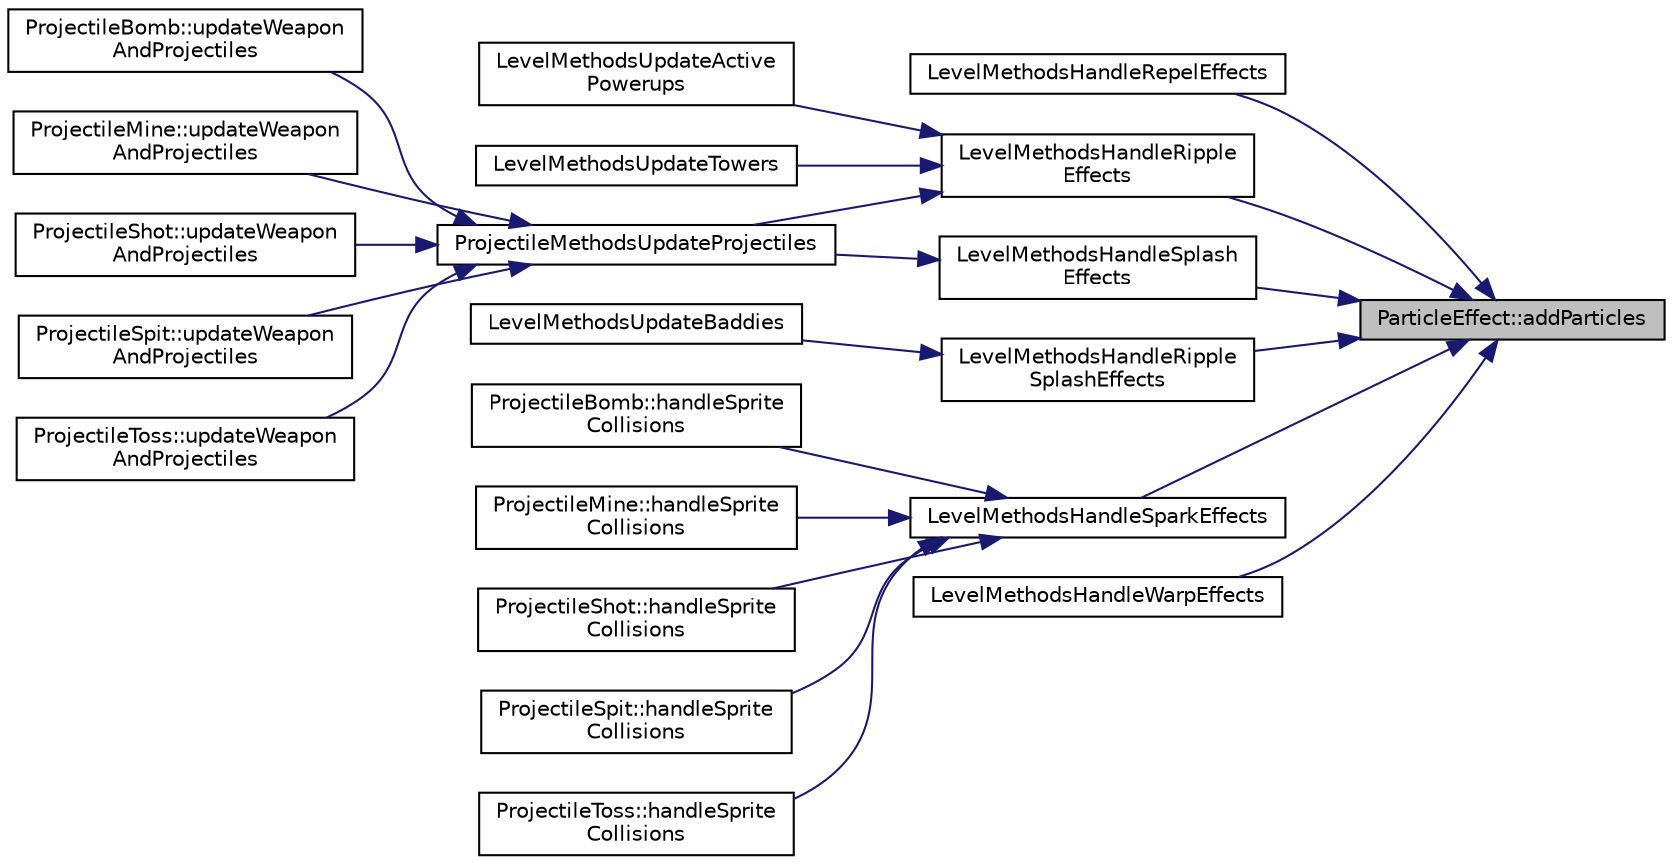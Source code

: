 digraph "ParticleEffect::addParticles"
{
 // LATEX_PDF_SIZE
  edge [fontname="Helvetica",fontsize="10",labelfontname="Helvetica",labelfontsize="10"];
  node [fontname="Helvetica",fontsize="10",shape=record];
  rankdir="RL";
  Node1 [label="ParticleEffect::addParticles",height=0.2,width=0.4,color="black", fillcolor="grey75", style="filled", fontcolor="black",tooltip=" "];
  Node1 -> Node2 [dir="back",color="midnightblue",fontsize="10",style="solid",fontname="Helvetica"];
  Node2 [label="LevelMethodsHandleRepelEffects",height=0.2,width=0.4,color="black", fillcolor="white", style="filled",URL="$_level_methods_8cpp.html#af16bef6eff74338e7aa735a7b95116ba",tooltip=" "];
  Node1 -> Node3 [dir="back",color="midnightblue",fontsize="10",style="solid",fontname="Helvetica"];
  Node3 [label="LevelMethodsHandleRipple\lEffects",height=0.2,width=0.4,color="black", fillcolor="white", style="filled",URL="$_level_methods_8cpp.html#abd61dfe68f73958d52c6281f759ed6b5",tooltip=" "];
  Node3 -> Node4 [dir="back",color="midnightblue",fontsize="10",style="solid",fontname="Helvetica"];
  Node4 [label="LevelMethodsUpdateActive\lPowerups",height=0.2,width=0.4,color="black", fillcolor="white", style="filled",URL="$_level_methods_8cpp.html#a5d24eae14bebfb100a9135e8112b0d08",tooltip="Updates the power up sprites that have been activated"];
  Node3 -> Node5 [dir="back",color="midnightblue",fontsize="10",style="solid",fontname="Helvetica"];
  Node5 [label="LevelMethodsUpdateTowers",height=0.2,width=0.4,color="black", fillcolor="white", style="filled",URL="$_level_methods_8cpp.html#aab7b05fbcbb3c6c7d9874e59dd04b164",tooltip=" "];
  Node3 -> Node6 [dir="back",color="midnightblue",fontsize="10",style="solid",fontname="Helvetica"];
  Node6 [label="ProjectileMethodsUpdateProjectiles",height=0.2,width=0.4,color="black", fillcolor="white", style="filled",URL="$_projectile_methods_8cpp.html#aa5e4b60863cb90cfcf051452061671bf",tooltip=" "];
  Node6 -> Node7 [dir="back",color="midnightblue",fontsize="10",style="solid",fontname="Helvetica"];
  Node7 [label="ProjectileBomb::updateWeapon\lAndProjectiles",height=0.2,width=0.4,color="black", fillcolor="white", style="filled",URL="$class_projectile_bomb.html#abe918117ccf34398301a02d1c4377e2e",tooltip=" "];
  Node6 -> Node8 [dir="back",color="midnightblue",fontsize="10",style="solid",fontname="Helvetica"];
  Node8 [label="ProjectileMine::updateWeapon\lAndProjectiles",height=0.2,width=0.4,color="black", fillcolor="white", style="filled",URL="$class_projectile_mine.html#a8890ec139ad76c16e80dfd0e6c23147f",tooltip=" "];
  Node6 -> Node9 [dir="back",color="midnightblue",fontsize="10",style="solid",fontname="Helvetica"];
  Node9 [label="ProjectileShot::updateWeapon\lAndProjectiles",height=0.2,width=0.4,color="black", fillcolor="white", style="filled",URL="$class_projectile_shot.html#aa26b0edf058f7d229a92cec484f5fffb",tooltip=" "];
  Node6 -> Node10 [dir="back",color="midnightblue",fontsize="10",style="solid",fontname="Helvetica"];
  Node10 [label="ProjectileSpit::updateWeapon\lAndProjectiles",height=0.2,width=0.4,color="black", fillcolor="white", style="filled",URL="$class_projectile_spit.html#a88a7fe74873e33627c3fbb452e781a3f",tooltip=" "];
  Node6 -> Node11 [dir="back",color="midnightblue",fontsize="10",style="solid",fontname="Helvetica"];
  Node11 [label="ProjectileToss::updateWeapon\lAndProjectiles",height=0.2,width=0.4,color="black", fillcolor="white", style="filled",URL="$class_projectile_toss.html#abc84b6f74ed9182c5eeb77bff5e36fac",tooltip=" "];
  Node1 -> Node12 [dir="back",color="midnightblue",fontsize="10",style="solid",fontname="Helvetica"];
  Node12 [label="LevelMethodsHandleRipple\lSplashEffects",height=0.2,width=0.4,color="black", fillcolor="white", style="filled",URL="$_level_methods_8cpp.html#ac41eea5c12e84275dc61b75d0eadb33e",tooltip=" "];
  Node12 -> Node13 [dir="back",color="midnightblue",fontsize="10",style="solid",fontname="Helvetica"];
  Node13 [label="LevelMethodsUpdateBaddies",height=0.2,width=0.4,color="black", fillcolor="white", style="filled",URL="$_level_methods_8cpp.html#a9c2f89b8dc2574620d46faa2ed3ea60d",tooltip=" "];
  Node1 -> Node14 [dir="back",color="midnightblue",fontsize="10",style="solid",fontname="Helvetica"];
  Node14 [label="LevelMethodsHandleSparkEffects",height=0.2,width=0.4,color="black", fillcolor="white", style="filled",URL="$_level_methods_8cpp.html#a46dc78dd9e8134cfff0ce3efa6f96efc",tooltip=" "];
  Node14 -> Node15 [dir="back",color="midnightblue",fontsize="10",style="solid",fontname="Helvetica"];
  Node15 [label="ProjectileBomb::handleSprite\lCollisions",height=0.2,width=0.4,color="black", fillcolor="white", style="filled",URL="$class_projectile_bomb.html#a977560150de62669059bad8f4c9da19d",tooltip=" "];
  Node14 -> Node16 [dir="back",color="midnightblue",fontsize="10",style="solid",fontname="Helvetica"];
  Node16 [label="ProjectileMine::handleSprite\lCollisions",height=0.2,width=0.4,color="black", fillcolor="white", style="filled",URL="$class_projectile_mine.html#a47bf65effbc2950ca175749dd2b99006",tooltip=" "];
  Node14 -> Node17 [dir="back",color="midnightblue",fontsize="10",style="solid",fontname="Helvetica"];
  Node17 [label="ProjectileShot::handleSprite\lCollisions",height=0.2,width=0.4,color="black", fillcolor="white", style="filled",URL="$class_projectile_shot.html#a2aa67619ca4e6a0e346c46673ce6c546",tooltip=" "];
  Node14 -> Node18 [dir="back",color="midnightblue",fontsize="10",style="solid",fontname="Helvetica"];
  Node18 [label="ProjectileSpit::handleSprite\lCollisions",height=0.2,width=0.4,color="black", fillcolor="white", style="filled",URL="$class_projectile_spit.html#a8922717daa0413c424311b577fa4054f",tooltip=" "];
  Node14 -> Node19 [dir="back",color="midnightblue",fontsize="10",style="solid",fontname="Helvetica"];
  Node19 [label="ProjectileToss::handleSprite\lCollisions",height=0.2,width=0.4,color="black", fillcolor="white", style="filled",URL="$class_projectile_toss.html#ae514ed2467b1d6b7b07b7eb2c09de59a",tooltip=" "];
  Node1 -> Node20 [dir="back",color="midnightblue",fontsize="10",style="solid",fontname="Helvetica"];
  Node20 [label="LevelMethodsHandleSplash\lEffects",height=0.2,width=0.4,color="black", fillcolor="white", style="filled",URL="$_level_methods_8cpp.html#ab1aa958de1a8fc83d2c96975a85e746a",tooltip=" "];
  Node20 -> Node6 [dir="back",color="midnightblue",fontsize="10",style="solid",fontname="Helvetica"];
  Node1 -> Node21 [dir="back",color="midnightblue",fontsize="10",style="solid",fontname="Helvetica"];
  Node21 [label="LevelMethodsHandleWarpEffects",height=0.2,width=0.4,color="black", fillcolor="white", style="filled",URL="$_level_methods_8cpp.html#a833287ebfb2d984d5136cf3182ad57cf",tooltip=" "];
}
